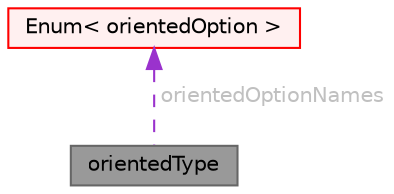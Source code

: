 digraph "orientedType"
{
 // LATEX_PDF_SIZE
  bgcolor="transparent";
  edge [fontname=Helvetica,fontsize=10,labelfontname=Helvetica,labelfontsize=10];
  node [fontname=Helvetica,fontsize=10,shape=box,height=0.2,width=0.4];
  Node1 [id="Node000001",label="orientedType",height=0.2,width=0.4,color="gray40", fillcolor="grey60", style="filled", fontcolor="black",tooltip="Class to determine the 'oriented' status of surface fields."];
  Node2 -> Node1 [id="edge1_Node000001_Node000002",dir="back",color="darkorchid3",style="dashed",tooltip=" ",label=" orientedOptionNames",fontcolor="grey" ];
  Node2 [id="Node000002",label="Enum\< orientedOption \>",height=0.2,width=0.4,color="red", fillcolor="#FFF0F0", style="filled",URL="$classFoam_1_1Enum.html",tooltip=" "];
}
